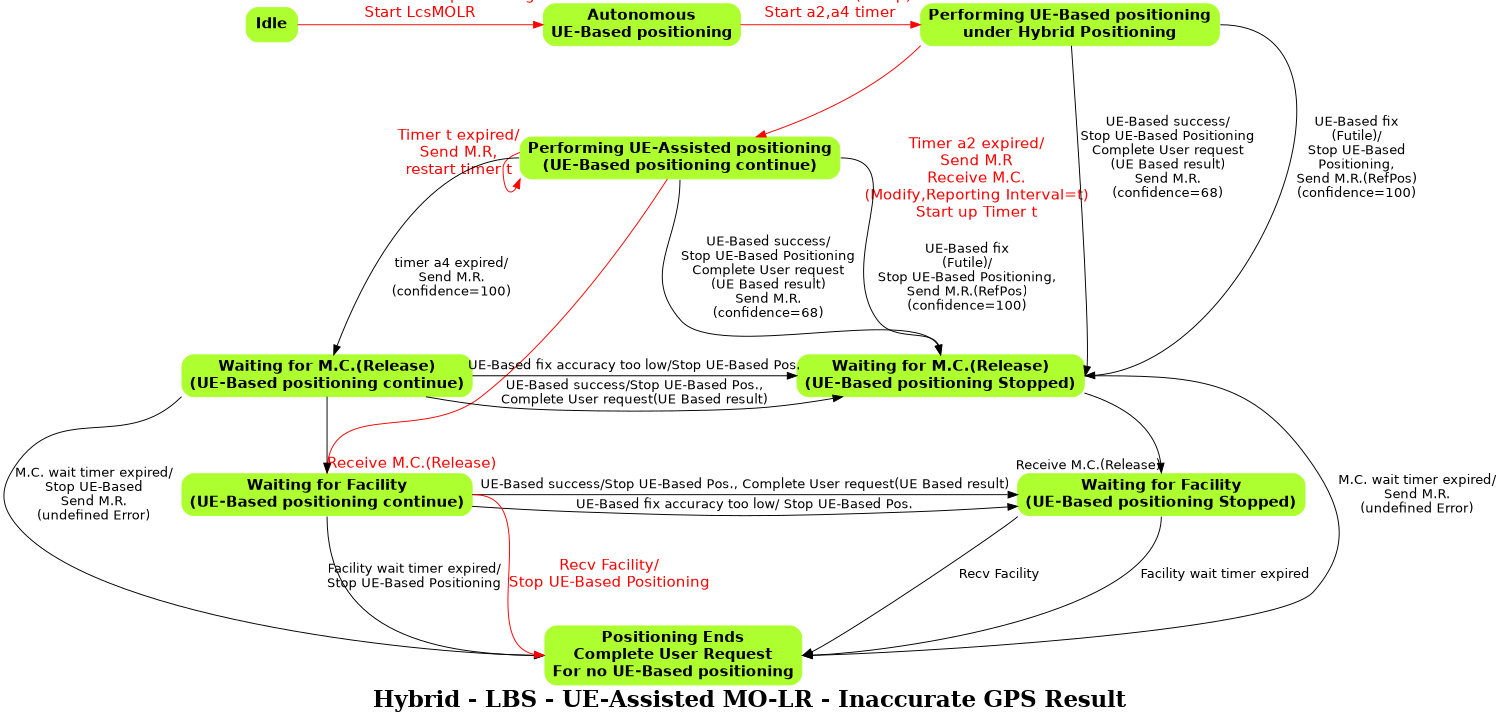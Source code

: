 digraph finite_state_machine {
	rankdir=TB;
	ranksep=1.0;
	orientation=portrait;
	fontpath="C:\WINNT\Fonts";
	size="10,8";
	graph [	fontname = "Times-Bold",
		fontsize = 24,
//
//	Title of the diagram
//
		label = "Hybrid - LBS - UE-Assisted MO-LR - Inaccurate GPS Result"];
	node [shape=box,style="rounded,filled", color=greenyellow, fontname="Helvetica-Bold",fontsize=16];
	edge [fontname="Helvetica",fontsize=14];
//
// 	[fontcolor=red color=red fontsize=16]
//

//
// List of State
//
{ rank = same;
	Idle [label="Idle"];
	Autonomous [label="Autonomous\nUE-Based positioning"];
	UE_Based [label="Performing UE-Based positioning\nunder Hybrid Positioning"];
}
	UE_Assisted [label="Performing UE-Assisted positioning\n(UE-Based positioning continue)"];
{ rank = same;
	Waiting_MC_UEBasedCont [label="Waiting for M.C.(Release)\n(UE-Based positioning continue)"];
	Waiting_MC_UEBasedStop [label="Waiting for M.C.(Release)\n(UE-Based positioning Stopped)"];
}
{ rank = same;
	Waiting_Facility_UEBasedCont [label="Waiting for Facility\n(UE-Based positioning continue)"];
	Waiting_Facility_UEBasedStop [label="Waiting for Facility\n(UE-Based positioning Stopped)"];
}
{ rank = same;
	End [label="Positioning Ends\nComplete User Request\nFor no UE-Based positioning"];
}

//	UE_Based -> Waiting_MC [label = "UE-Based success/\nStop UE-Based Positioning,\nSend M.R.\n(confidence=68)"];


//
// Idle State
//
	Idle -> Autonomous [label = "User starts Location check\nStart Autonomous positioning\nStart LcsMOLR"
					,fontcolor=red color=red fontsize=16];

//
// Autonomous State
//

	Autonomous -> UE_Based [label = "Receives M.C.(Setup)\nStart a2,a4 timer"
					,fontcolor=red color=red fontsize=16];


//
// UE Based State
//
	//
	//Transition to UE-Assisted	
	//
	UE_Based:sw -> UE_Assisted [taillabel="\n\n\n\n\nTimer a2 expired/\nSend M.R\nReceive M.C.\n(Modify,Reporting Interval=t)\nStart up Timer t"
					,fontcolor=red color=red fontsize=16];
	//
	//Transition to Waiting for M.C.	
	//
	UE_Based -> "Waiting_MC_UEBasedStop":e [label = "UE-Based success/\nStop UE-Based Positioning\nComplete User request\n(UE Based result)\nSend M.R.\n(confidence=68)"];
	UE_Based:e -> "Waiting_MC_UEBasedStop":e [label = "UE-Based fix\n(Futile)/\nStop UE-Based\nPositioning,\nSend M.R.(RefPos)\n(confidence=100)"];
//	UE_Based -> "Waiting_MC":e [label = "Ref Position\naccurate enough/\nStop UE-Based Positioning,\nSend M.R.\n(confidence=0)"];
	
 	
//
// UE Assisted State
//

	//Loopback
	UE_Assisted -> UE_Assisted:sw [headlabel="\n\n\nTimer t expired/\nSend M.R,\nrestart timer t"
							,fontcolor=red color=red fontsize=16];
	//
	//Transition to Waiting for Facility UE-Based continue
	//
	UE_Assisted -> Waiting_Facility_UEBasedCont:n [headlabel = "Receive M.C.(Release)"
							,fontcolor=red color=red fontsize=16];
	//
	//Transition to Waiting for M.C. UE-Based positioning continue	
	//
	UE_Assisted:w -> Waiting_MC_UEBasedCont [label = "timer a4 expired/\nSend M.R.\n(confidence=100)"];
	//
	//Transition to Waiting for M.C. UE-Based positioning Stopped	
	//
	UE_Assisted:s -> Waiting_MC_UEBasedStop:n [label = "UE-Based success/\nStop UE-Based Positioning\nComplete User request\n(UE Based result)\nSend M.R.\n(confidence=68)"];
	UE_Assisted:e -> Waiting_MC_UEBasedStop:n [label = "UE-Based fix\n(Futile)/\nStop UE-Based Positioning,\nSend M.R.(RefPos)\n(confidence=100)"];
//
// Waiting for M.C. Release UE-Based Continue state
//
	//
	//Transition to Waiting for M.C. UE-Based positioning Stopped	
	//
	Waiting_MC_UEBasedCont -> Waiting_MC_UEBasedStop [label = "UE-Based fix accuracy too low/Stop UE-Based Pos."];
	Waiting_MC_UEBasedCont -> Waiting_MC_UEBasedStop [label = "UE-Based success/Stop UE-Based Pos.,\nComplete User request(UE Based result)\n"];
	//
	//Transition to Waiting for Facility UE-Based positioning continue	
	//
	Waiting_MC_UEBasedCont:s -> Waiting_Facility_UEBasedCont:n //[headlabel = "Receive M.C.(Release)\n\n"];
	//
	//Transition to Positioning End	
	//
	Waiting_MC_UEBasedCont:sw -> End:w [label = "M.C. wait timer expired/\nStop UE-Based\nSend M.R.\n(undefined Error)"];

//
// Waiting for M.C. Release UE-Based Stopped state
//

	//
	//Transition to Waiting for Facility UE-Based positioning Stopped	
	//
	Waiting_MC_UEBasedStop -> Waiting_Facility_UEBasedStop:n [headlabel = "Receive M.C.(Release)"];
	//
	//Transition to Positioning End	
	//
	Waiting_MC_UEBasedStop:e -> End:e [label = "M.C. wait timer expired/\nSend M.R.\n(undefined Error)"];
//
// Waiting for Receiving Facility UE-Based Continue state
//
	//
	//Transition to Waiting for Receiving Facility UE-Based Stopped state	
	//
	Waiting_Facility_UEBasedCont -> Waiting_Facility_UEBasedStop [label = "UE-Based fix accuracy too low/ Stop UE-Based Pos."];
	Waiting_Facility_UEBasedCont -> Waiting_Facility_UEBasedStop [label = "UE-Based success/Stop UE-Based Pos., Complete User request(UE Based result)"];
	//
	//Transition to End state	
	//
	Waiting_Facility_UEBasedCont:s -> End:w [taillabel = "\n\n\nFacility wait timer expired/\nStop UE-Based Positioning"];
	Waiting_Facility_UEBasedCont:e -> End:w [label = "Recv Facility/\nStop UE-Based Positioning"
					,fontcolor=red color=red fontsize=16];
//
// Waiting for Receiving Facility UE-Based Stopped state
//
	//
	//Transition to End state	
	//
	Waiting_Facility_UEBasedStop:sw -> End:e [label = "Recv Facility"];
	Waiting_Facility_UEBasedStop:s -> End:e [label = "Facility wait timer expired"];

}